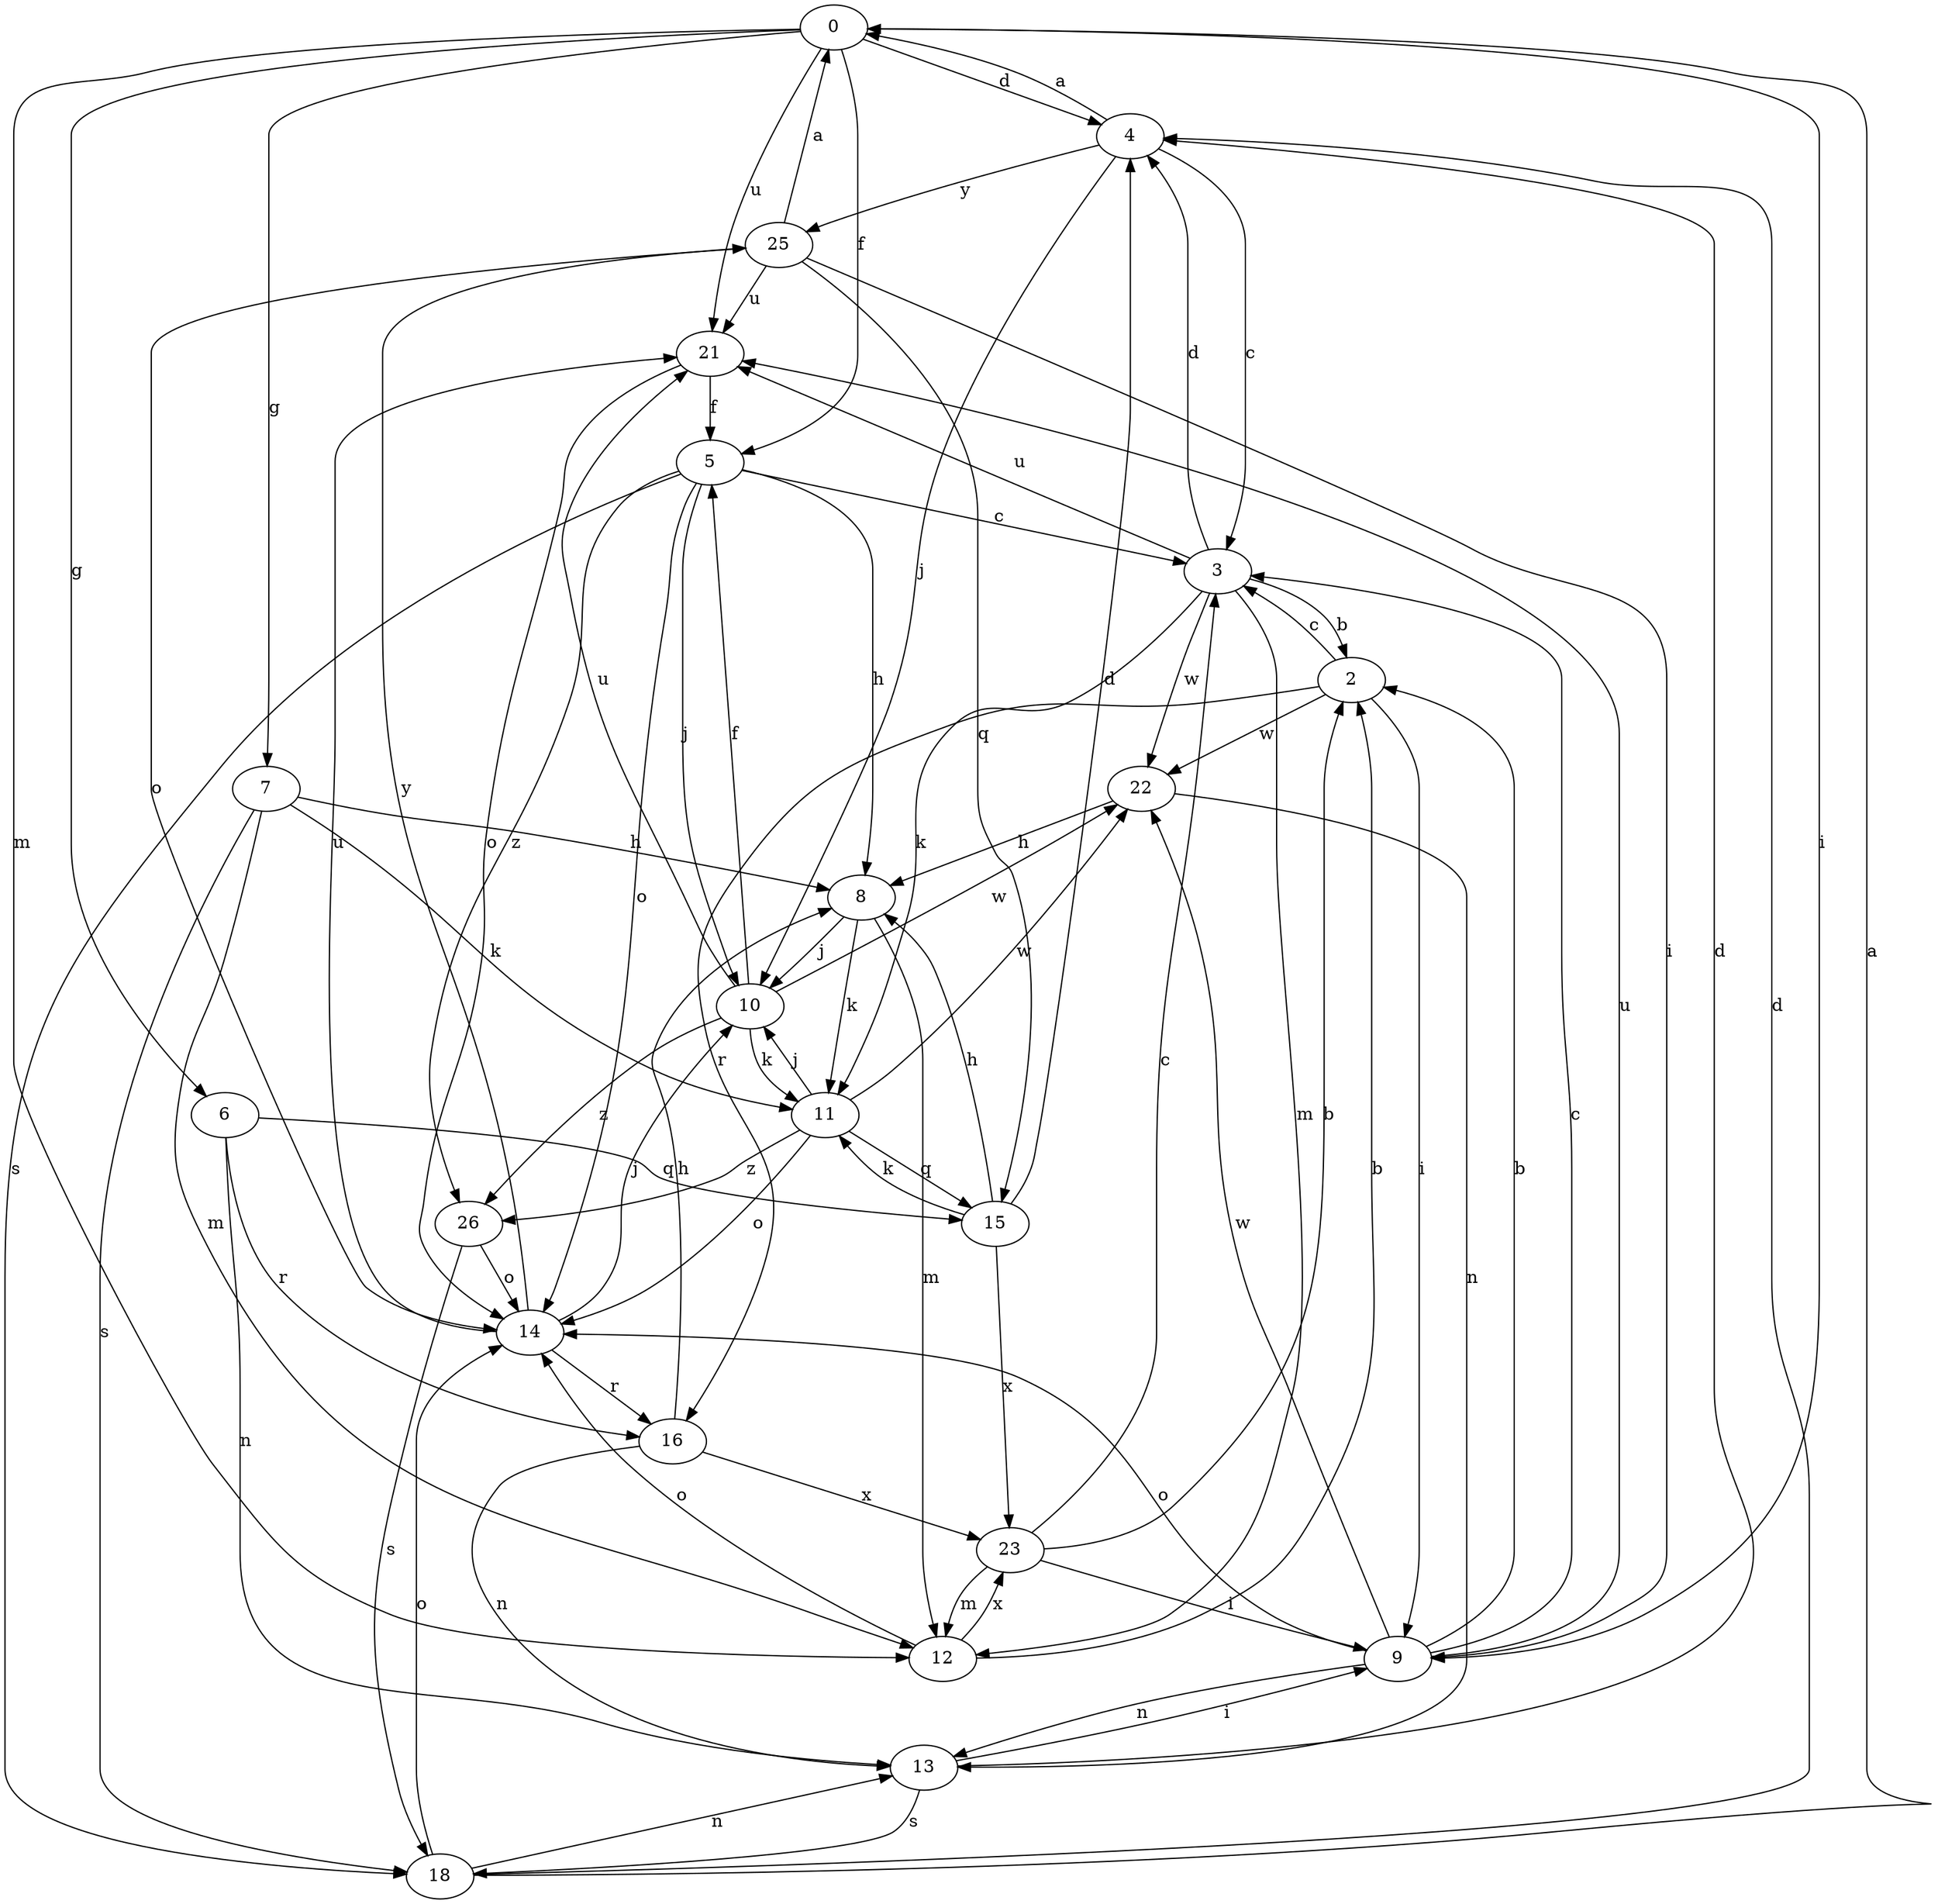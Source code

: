 strict digraph  {
0;
2;
3;
4;
5;
6;
7;
8;
9;
10;
11;
12;
13;
14;
15;
16;
18;
21;
22;
23;
25;
26;
0 -> 4  [label=d];
0 -> 5  [label=f];
0 -> 6  [label=g];
0 -> 7  [label=g];
0 -> 9  [label=i];
0 -> 12  [label=m];
0 -> 21  [label=u];
2 -> 3  [label=c];
2 -> 9  [label=i];
2 -> 16  [label=r];
2 -> 22  [label=w];
3 -> 2  [label=b];
3 -> 4  [label=d];
3 -> 11  [label=k];
3 -> 12  [label=m];
3 -> 21  [label=u];
3 -> 22  [label=w];
4 -> 0  [label=a];
4 -> 3  [label=c];
4 -> 10  [label=j];
4 -> 25  [label=y];
5 -> 3  [label=c];
5 -> 8  [label=h];
5 -> 10  [label=j];
5 -> 14  [label=o];
5 -> 18  [label=s];
5 -> 26  [label=z];
6 -> 13  [label=n];
6 -> 15  [label=q];
6 -> 16  [label=r];
7 -> 8  [label=h];
7 -> 11  [label=k];
7 -> 12  [label=m];
7 -> 18  [label=s];
8 -> 10  [label=j];
8 -> 11  [label=k];
8 -> 12  [label=m];
9 -> 2  [label=b];
9 -> 3  [label=c];
9 -> 13  [label=n];
9 -> 14  [label=o];
9 -> 21  [label=u];
9 -> 22  [label=w];
10 -> 5  [label=f];
10 -> 11  [label=k];
10 -> 21  [label=u];
10 -> 22  [label=w];
10 -> 26  [label=z];
11 -> 10  [label=j];
11 -> 14  [label=o];
11 -> 15  [label=q];
11 -> 22  [label=w];
11 -> 26  [label=z];
12 -> 2  [label=b];
12 -> 14  [label=o];
12 -> 23  [label=x];
13 -> 4  [label=d];
13 -> 9  [label=i];
13 -> 18  [label=s];
14 -> 10  [label=j];
14 -> 16  [label=r];
14 -> 21  [label=u];
14 -> 25  [label=y];
15 -> 4  [label=d];
15 -> 8  [label=h];
15 -> 11  [label=k];
15 -> 23  [label=x];
16 -> 8  [label=h];
16 -> 13  [label=n];
16 -> 23  [label=x];
18 -> 0  [label=a];
18 -> 4  [label=d];
18 -> 13  [label=n];
18 -> 14  [label=o];
21 -> 5  [label=f];
21 -> 14  [label=o];
22 -> 8  [label=h];
22 -> 13  [label=n];
23 -> 2  [label=b];
23 -> 3  [label=c];
23 -> 9  [label=i];
23 -> 12  [label=m];
25 -> 0  [label=a];
25 -> 9  [label=i];
25 -> 14  [label=o];
25 -> 15  [label=q];
25 -> 21  [label=u];
26 -> 14  [label=o];
26 -> 18  [label=s];
}
